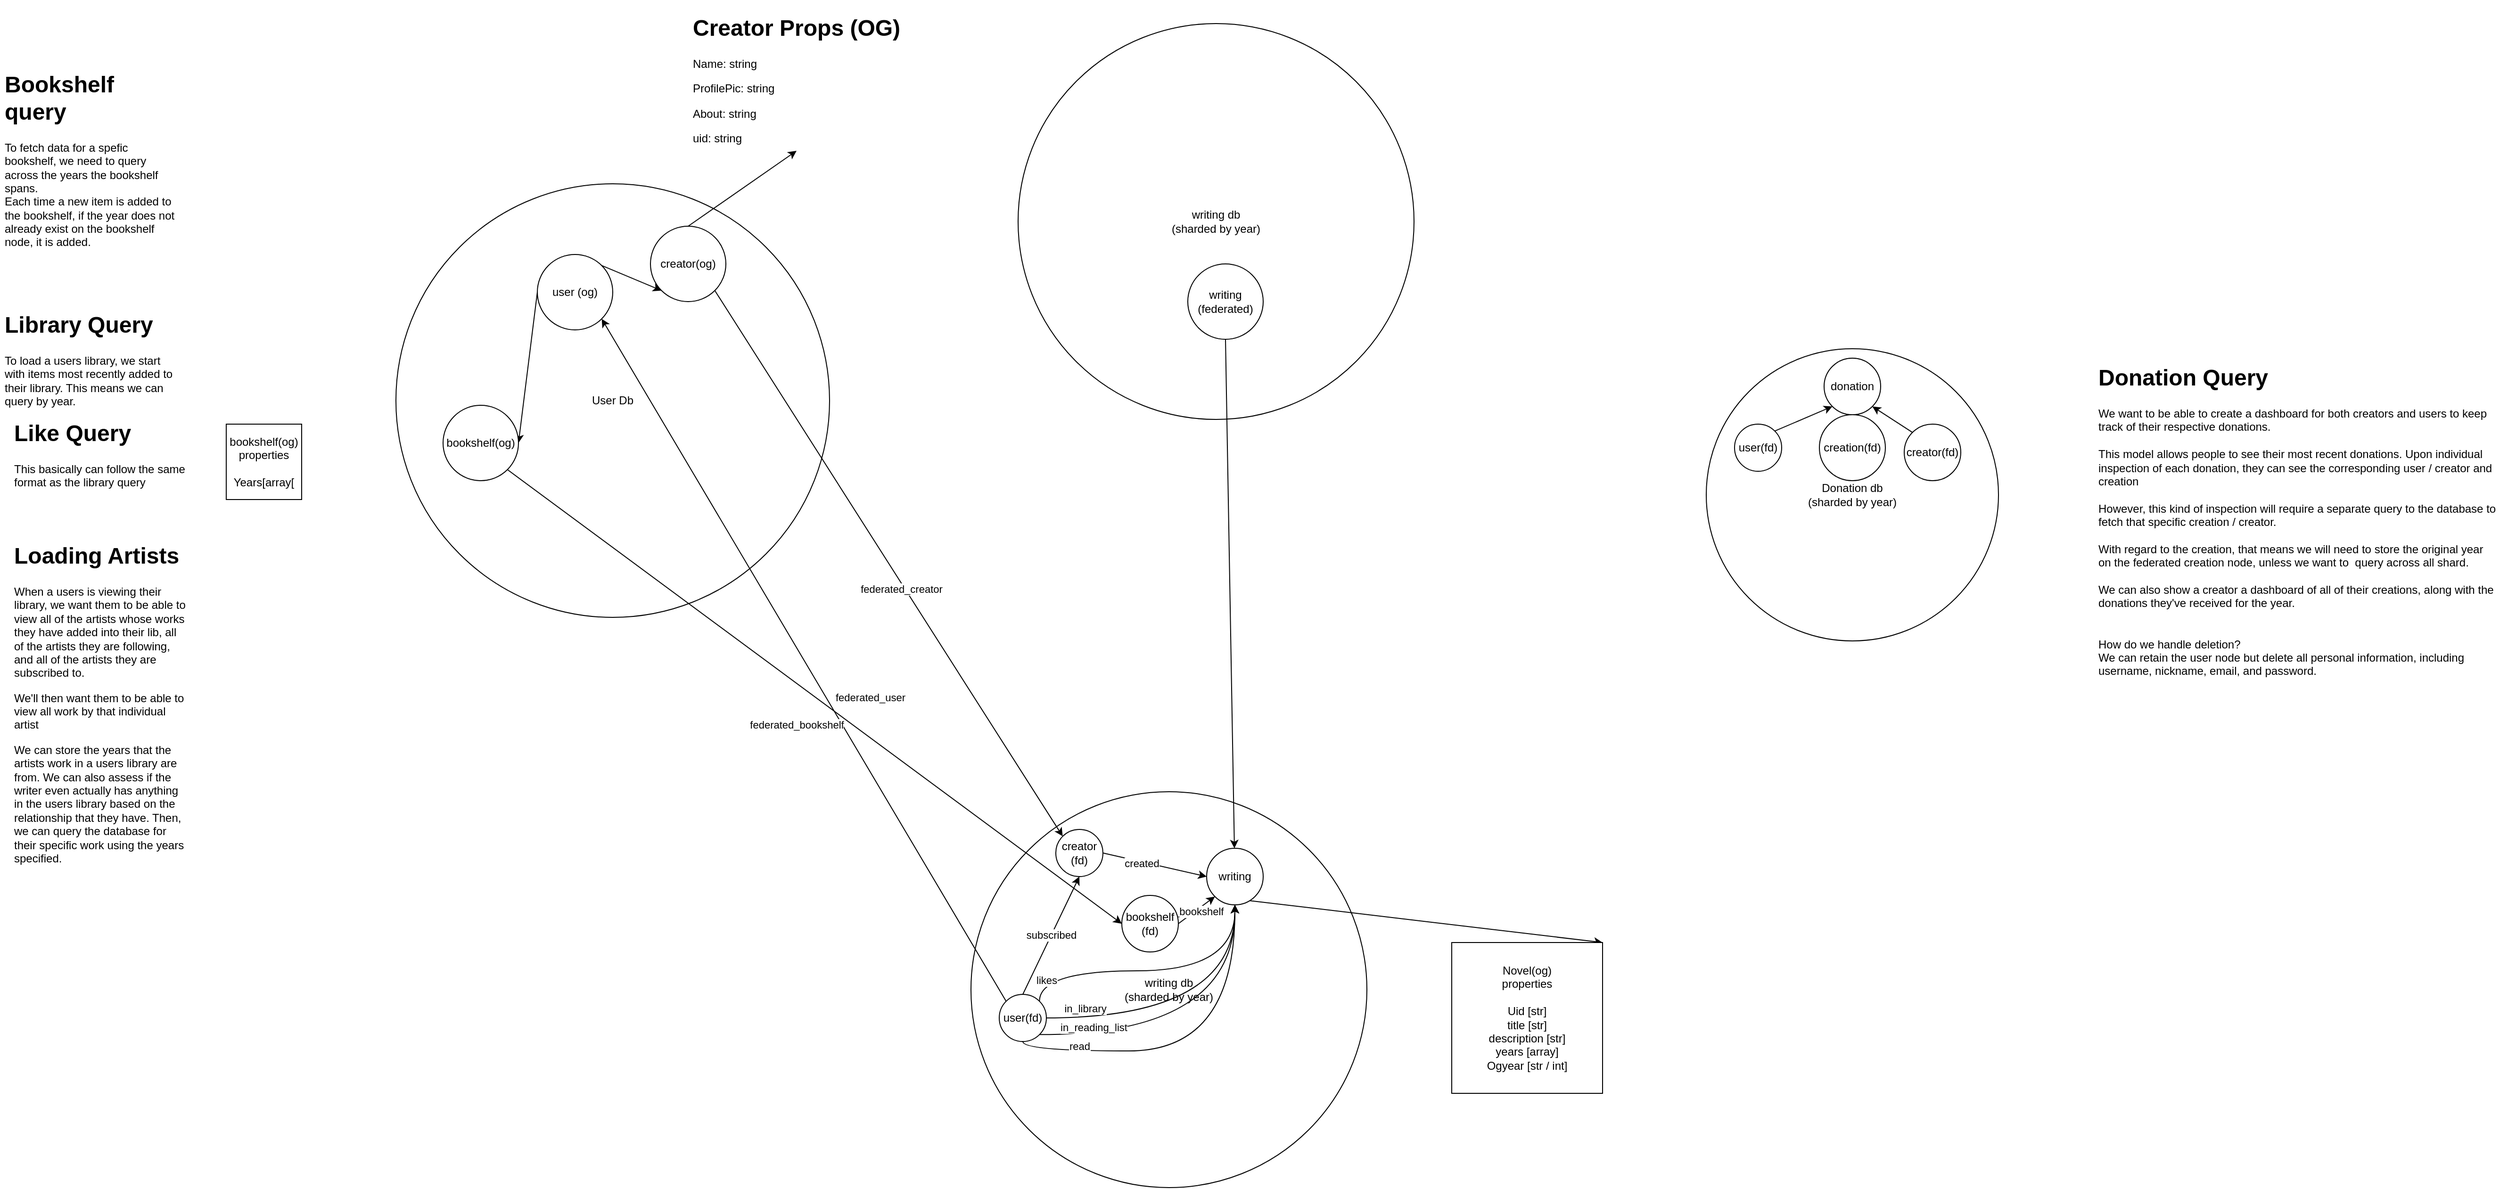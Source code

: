 <mxfile>
    <diagram id="yYRY7kELEUlrGU2YPHD8" name="Page-1">
        <mxGraphModel dx="2411" dy="1674" grid="1" gridSize="10" guides="1" tooltips="1" connect="1" arrows="1" fold="1" page="1" pageScale="1" pageWidth="850" pageHeight="1100" math="0" shadow="0">
            <root>
                <mxCell id="0"/>
                <mxCell id="1" parent="0"/>
                <mxCell id="2" value="User Db" style="ellipse;whiteSpace=wrap;html=1;aspect=fixed;" parent="1" vertex="1">
                    <mxGeometry x="-360" y="-235" width="460" height="460" as="geometry"/>
                </mxCell>
                <mxCell id="3" value="writing db&lt;br&gt;(sharded by year)" style="ellipse;whiteSpace=wrap;html=1;aspect=fixed;" parent="1" vertex="1">
                    <mxGeometry x="250" y="410" width="420" height="420" as="geometry"/>
                </mxCell>
                <mxCell id="10" style="html=1;exitX=0;exitY=1;exitDx=0;exitDy=0;entryX=1;entryY=0;entryDx=0;entryDy=0;" parent="1" source="4" target="9" edge="1">
                    <mxGeometry relative="1" as="geometry"/>
                </mxCell>
                <mxCell id="4" value="writing" style="ellipse;whiteSpace=wrap;html=1;aspect=fixed;" parent="1" vertex="1">
                    <mxGeometry x="500" y="470" width="60" height="60" as="geometry"/>
                </mxCell>
                <mxCell id="5" value="writing db &lt;br&gt;(sharded by year)" style="ellipse;whiteSpace=wrap;html=1;aspect=fixed;" parent="1" vertex="1">
                    <mxGeometry x="300" y="-405" width="420" height="420" as="geometry"/>
                </mxCell>
                <mxCell id="13" style="edgeStyle=none;html=1;exitX=0.5;exitY=1;exitDx=0;exitDy=0;" parent="1" source="6" target="4" edge="1">
                    <mxGeometry relative="1" as="geometry"/>
                </mxCell>
                <mxCell id="6" value="writing&lt;br&gt;(federated)" style="ellipse;whiteSpace=wrap;html=1;aspect=fixed;" parent="1" vertex="1">
                    <mxGeometry x="480" y="-150" width="80" height="80" as="geometry"/>
                </mxCell>
                <mxCell id="7" value="Donation db&lt;br&gt;(sharded by year)" style="ellipse;whiteSpace=wrap;html=1;aspect=fixed;" parent="1" vertex="1">
                    <mxGeometry x="1030" y="-60" width="310" height="310" as="geometry"/>
                </mxCell>
                <mxCell id="14" value="likes" style="edgeStyle=orthogonalEdgeStyle;html=1;exitX=1;exitY=0;exitDx=0;exitDy=0;entryX=0.5;entryY=1;entryDx=0;entryDy=0;curved=1;" parent="1" source="8" target="4" edge="1">
                    <mxGeometry x="-0.856" y="-7" relative="1" as="geometry">
                        <Array as="points">
                            <mxPoint x="323" y="600"/>
                            <mxPoint x="530" y="600"/>
                        </Array>
                        <mxPoint as="offset"/>
                    </mxGeometry>
                </mxCell>
                <mxCell id="22" style="edgeStyle=none;html=1;exitX=0;exitY=0;exitDx=0;exitDy=0;entryX=1;entryY=1;entryDx=0;entryDy=0;" parent="1" source="8" target="21" edge="1">
                    <mxGeometry relative="1" as="geometry"/>
                </mxCell>
                <mxCell id="54" value="federated_user" style="edgeLabel;html=1;align=center;verticalAlign=middle;resizable=0;points=[];" vertex="1" connectable="0" parent="22">
                    <mxGeometry x="0.045" relative="1" as="geometry">
                        <mxPoint x="79" y="56" as="offset"/>
                    </mxGeometry>
                </mxCell>
                <mxCell id="60" style="edgeStyle=orthogonalEdgeStyle;html=1;exitX=1;exitY=0.5;exitDx=0;exitDy=0;entryX=0.5;entryY=1;entryDx=0;entryDy=0;curved=1;" edge="1" parent="1" source="8" target="4">
                    <mxGeometry relative="1" as="geometry"/>
                </mxCell>
                <mxCell id="61" value="in_library" style="edgeLabel;html=1;align=center;verticalAlign=middle;resizable=0;points=[];" vertex="1" connectable="0" parent="60">
                    <mxGeometry x="-0.223" y="1" relative="1" as="geometry">
                        <mxPoint x="-84" y="-9" as="offset"/>
                    </mxGeometry>
                </mxCell>
                <mxCell id="62" style="edgeStyle=orthogonalEdgeStyle;html=1;exitX=1;exitY=1;exitDx=0;exitDy=0;curved=1;" edge="1" parent="1" source="8">
                    <mxGeometry relative="1" as="geometry">
                        <mxPoint x="530" y="530" as="targetPoint"/>
                    </mxGeometry>
                </mxCell>
                <mxCell id="63" value="in_reading_list" style="edgeLabel;html=1;align=center;verticalAlign=middle;resizable=0;points=[];" vertex="1" connectable="0" parent="62">
                    <mxGeometry x="-0.414" y="-1" relative="1" as="geometry">
                        <mxPoint x="-44" y="-9" as="offset"/>
                    </mxGeometry>
                </mxCell>
                <mxCell id="64" style="edgeStyle=orthogonalEdgeStyle;html=1;exitX=0.5;exitY=1;exitDx=0;exitDy=0;curved=1;" edge="1" parent="1" source="8" target="4">
                    <mxGeometry relative="1" as="geometry"/>
                </mxCell>
                <mxCell id="65" value="read" style="edgeLabel;html=1;align=center;verticalAlign=middle;resizable=0;points=[];" vertex="1" connectable="0" parent="64">
                    <mxGeometry x="-0.189" y="2" relative="1" as="geometry">
                        <mxPoint x="-88" y="-3" as="offset"/>
                    </mxGeometry>
                </mxCell>
                <mxCell id="66" value="subscribed" style="html=1;exitX=0.5;exitY=0;exitDx=0;exitDy=0;entryX=0.5;entryY=1;entryDx=0;entryDy=0;" edge="1" parent="1" source="8" target="24">
                    <mxGeometry relative="1" as="geometry"/>
                </mxCell>
                <mxCell id="8" value="user(fd)" style="ellipse;whiteSpace=wrap;html=1;aspect=fixed;" parent="1" vertex="1">
                    <mxGeometry x="280" y="625" width="50" height="50" as="geometry"/>
                </mxCell>
                <mxCell id="9" value="Novel(og)&lt;br&gt;properties&lt;br&gt;&lt;br&gt;Uid [str]&lt;br&gt;title [str]&lt;br&gt;description [str]&lt;br&gt;years [array]&lt;br&gt;Ogyear [str / int]" style="whiteSpace=wrap;html=1;aspect=fixed;" parent="1" vertex="1">
                    <mxGeometry x="760" y="570" width="160" height="160" as="geometry"/>
                </mxCell>
                <mxCell id="12" value="donation" style="ellipse;whiteSpace=wrap;html=1;aspect=fixed;" parent="1" vertex="1">
                    <mxGeometry x="1155" y="-50" width="60" height="60" as="geometry"/>
                </mxCell>
                <mxCell id="17" style="edgeStyle=none;html=1;exitX=1;exitY=0;exitDx=0;exitDy=0;entryX=0;entryY=1;entryDx=0;entryDy=0;" parent="1" source="15" target="12" edge="1">
                    <mxGeometry relative="1" as="geometry"/>
                </mxCell>
                <mxCell id="15" value="user(fd)" style="ellipse;whiteSpace=wrap;html=1;aspect=fixed;" parent="1" vertex="1">
                    <mxGeometry x="1060" y="20" width="50" height="50" as="geometry"/>
                </mxCell>
                <mxCell id="18" style="edgeStyle=none;html=1;exitX=0;exitY=0;exitDx=0;exitDy=0;entryX=1;entryY=1;entryDx=0;entryDy=0;" parent="1" source="16" target="12" edge="1">
                    <mxGeometry relative="1" as="geometry"/>
                </mxCell>
                <mxCell id="16" value="creator(fd)" style="ellipse;whiteSpace=wrap;html=1;aspect=fixed;" parent="1" vertex="1">
                    <mxGeometry x="1240" y="20" width="60" height="60" as="geometry"/>
                </mxCell>
                <mxCell id="19" value="creation(fd)" style="ellipse;whiteSpace=wrap;html=1;aspect=fixed;" parent="1" vertex="1">
                    <mxGeometry x="1150" y="10" width="70" height="70" as="geometry"/>
                </mxCell>
                <mxCell id="27" style="edgeStyle=none;html=1;exitX=0;exitY=0.5;exitDx=0;exitDy=0;entryX=1;entryY=0.5;entryDx=0;entryDy=0;" parent="1" source="21" target="26" edge="1">
                    <mxGeometry relative="1" as="geometry"/>
                </mxCell>
                <mxCell id="45" style="edgeStyle=none;html=1;exitX=1;exitY=0;exitDx=0;exitDy=0;entryX=0;entryY=1;entryDx=0;entryDy=0;" parent="1" source="21" target="23" edge="1">
                    <mxGeometry relative="1" as="geometry"/>
                </mxCell>
                <mxCell id="21" value="user (og)" style="ellipse;whiteSpace=wrap;html=1;aspect=fixed;" parent="1" vertex="1">
                    <mxGeometry x="-210" y="-160" width="80" height="80" as="geometry"/>
                </mxCell>
                <mxCell id="48" style="edgeStyle=none;html=1;exitX=0.5;exitY=0;exitDx=0;exitDy=0;entryX=0.5;entryY=1;entryDx=0;entryDy=0;" parent="1" source="23" target="46" edge="1">
                    <mxGeometry relative="1" as="geometry"/>
                </mxCell>
                <mxCell id="50" style="edgeStyle=none;html=1;exitX=1;exitY=1;exitDx=0;exitDy=0;entryX=0;entryY=0;entryDx=0;entryDy=0;" parent="1" source="23" target="24" edge="1">
                    <mxGeometry relative="1" as="geometry"/>
                </mxCell>
                <mxCell id="55" value="federated_creator" style="edgeLabel;html=1;align=center;verticalAlign=middle;resizable=0;points=[];" vertex="1" connectable="0" parent="50">
                    <mxGeometry x="0.086" y="-3" relative="1" as="geometry">
                        <mxPoint as="offset"/>
                    </mxGeometry>
                </mxCell>
                <mxCell id="23" value="creator(og)" style="ellipse;whiteSpace=wrap;html=1;aspect=fixed;" parent="1" vertex="1">
                    <mxGeometry x="-90" y="-190" width="80" height="80" as="geometry"/>
                </mxCell>
                <mxCell id="49" style="edgeStyle=none;html=1;exitX=1;exitY=0.5;exitDx=0;exitDy=0;entryX=0;entryY=0.5;entryDx=0;entryDy=0;" parent="1" source="24" target="4" edge="1">
                    <mxGeometry relative="1" as="geometry"/>
                </mxCell>
                <mxCell id="56" value="created" style="edgeLabel;html=1;align=center;verticalAlign=middle;resizable=0;points=[];" vertex="1" connectable="0" parent="49">
                    <mxGeometry x="-0.247" y="-1" relative="1" as="geometry">
                        <mxPoint as="offset"/>
                    </mxGeometry>
                </mxCell>
                <mxCell id="24" value="creator&lt;br&gt;(fd)" style="ellipse;whiteSpace=wrap;html=1;aspect=fixed;" parent="1" vertex="1">
                    <mxGeometry x="340" y="450" width="50" height="50" as="geometry"/>
                </mxCell>
                <object label="" federated_bookshelf="federated_bookshelf" id="51">
                    <mxCell style="edgeStyle=none;html=1;exitX=1;exitY=1;exitDx=0;exitDy=0;entryX=0;entryY=0.5;entryDx=0;entryDy=0;" parent="1" source="26" target="30" edge="1">
                        <mxGeometry relative="1" as="geometry"/>
                    </mxCell>
                </object>
                <mxCell id="53" value="federated_bookshelf" style="edgeLabel;html=1;align=center;verticalAlign=middle;resizable=0;points=[];" vertex="1" connectable="0" parent="51">
                    <mxGeometry x="0.121" y="-1" relative="1" as="geometry">
                        <mxPoint x="-58" as="offset"/>
                    </mxGeometry>
                </mxCell>
                <mxCell id="26" value="bookshelf(og)" style="ellipse;whiteSpace=wrap;html=1;aspect=fixed;" parent="1" vertex="1">
                    <mxGeometry x="-310" width="80" height="80" as="geometry"/>
                </mxCell>
                <mxCell id="29" value="bookshelf(og)&lt;br&gt;properties&lt;br&gt;&lt;br&gt;Years[array[" style="whiteSpace=wrap;html=1;aspect=fixed;" parent="1" vertex="1">
                    <mxGeometry x="-540" y="20" width="80" height="80" as="geometry"/>
                </mxCell>
                <mxCell id="58" style="edgeStyle=none;html=1;exitX=1;exitY=0.5;exitDx=0;exitDy=0;entryX=0;entryY=1;entryDx=0;entryDy=0;" edge="1" parent="1" source="30" target="4">
                    <mxGeometry relative="1" as="geometry"/>
                </mxCell>
                <mxCell id="59" value="on_bookshelf" style="edgeLabel;html=1;align=center;verticalAlign=middle;resizable=0;points=[];" vertex="1" connectable="0" parent="58">
                    <mxGeometry x="-0.182" y="2" relative="1" as="geometry">
                        <mxPoint as="offset"/>
                    </mxGeometry>
                </mxCell>
                <mxCell id="30" value="bookshelf&lt;br&gt;(fd)" style="ellipse;whiteSpace=wrap;html=1;aspect=fixed;" parent="1" vertex="1">
                    <mxGeometry x="410" y="520" width="60" height="60" as="geometry"/>
                </mxCell>
                <mxCell id="40" value="&lt;h1&gt;Bookshelf query&lt;/h1&gt;&lt;div&gt;To fetch data for a spefic bookshelf, we need to query across the years the bookshelf spans.&lt;/div&gt;&lt;div&gt;Each time a new item is added to the bookshelf, if the year does not already exist on the bookshelf node, it is added.&lt;/div&gt;" style="text;html=1;strokeColor=none;fillColor=none;spacing=5;spacingTop=-20;whiteSpace=wrap;overflow=hidden;rounded=0;" parent="1" vertex="1">
                    <mxGeometry x="-780" y="-360" width="190" height="270" as="geometry"/>
                </mxCell>
                <mxCell id="41" value="&lt;h1&gt;Donation Query&lt;/h1&gt;&lt;div&gt;We want to be able to create a dashboard for both creators and users to keep track of their respective donations.&amp;nbsp;&lt;/div&gt;&lt;div&gt;&lt;br&gt;&lt;/div&gt;&lt;div&gt;This model allows people to see their most recent donations. Upon individual inspection of each donation, they can see the corresponding user / creator and creation&lt;/div&gt;&lt;div&gt;&lt;br&gt;&lt;/div&gt;&lt;div&gt;However, this kind of inspection will require a separate query to the database to fetch that specific creation / creator.&lt;/div&gt;&lt;div&gt;&lt;br&gt;&lt;/div&gt;&lt;div&gt;With regard to the creation, that means we will need to store the original year&lt;/div&gt;&lt;div&gt;on the federated creation node, unless we want to&amp;nbsp; query across all shard.&lt;/div&gt;&lt;div&gt;&lt;br&gt;&lt;/div&gt;&lt;div&gt;We can also show a creator a dashboard of all of their creations, along with the donations they've received for the year.&lt;/div&gt;&lt;div&gt;&lt;br&gt;&lt;/div&gt;&lt;div&gt;&lt;br&gt;&lt;/div&gt;&lt;div&gt;How do we handle deletion?&lt;/div&gt;&lt;div&gt;We can retain the user node but delete all personal information, including username, nickname, email, and password.&lt;/div&gt;" style="text;html=1;strokeColor=none;fillColor=none;spacing=5;spacingTop=-20;whiteSpace=wrap;overflow=hidden;rounded=0;" parent="1" vertex="1">
                    <mxGeometry x="1441" y="-49" width="430" height="400" as="geometry"/>
                </mxCell>
                <mxCell id="42" value="&lt;h1&gt;Library Query&lt;/h1&gt;&lt;p&gt;To load a users library, we start with items most recently added to their library. This means we can query by year.&lt;/p&gt;" style="text;html=1;strokeColor=none;fillColor=none;spacing=5;spacingTop=-20;whiteSpace=wrap;overflow=hidden;rounded=0;" parent="1" vertex="1">
                    <mxGeometry x="-780" y="-105" width="190" height="120" as="geometry"/>
                </mxCell>
                <mxCell id="43" value="&lt;h1&gt;Like Query&lt;/h1&gt;&lt;p&gt;This basically can follow the same format as the library query&lt;/p&gt;" style="text;html=1;strokeColor=none;fillColor=none;spacing=5;spacingTop=-20;whiteSpace=wrap;overflow=hidden;rounded=0;" parent="1" vertex="1">
                    <mxGeometry x="-770" y="10" width="190" height="120" as="geometry"/>
                </mxCell>
                <mxCell id="44" value="&lt;h1&gt;Loading Artists&lt;/h1&gt;&lt;p&gt;When a users is viewing their library, we want them to be able to view all of the artists whose works they have added into their lib, all of the artists they are following, and all of the artists they are subscribed to.&lt;/p&gt;&lt;p&gt;We'll then want them to be able to view all work by that individual artist&lt;/p&gt;&lt;p&gt;We can store the years that the artists work in a users library are from. We can also assess if the writer even actually has anything in the users library based on the relationship that they have. Then, we can query the database for their specific work using the years specified.&lt;/p&gt;" style="text;html=1;strokeColor=none;fillColor=none;spacing=5;spacingTop=-20;whiteSpace=wrap;overflow=hidden;rounded=0;" parent="1" vertex="1">
                    <mxGeometry x="-770" y="140" width="190" height="390" as="geometry"/>
                </mxCell>
                <mxCell id="46" value="&lt;h1&gt;Creator Props (OG)&lt;/h1&gt;&lt;p&gt;Name: string&lt;/p&gt;&lt;p&gt;ProfilePic: string&lt;/p&gt;&lt;p&gt;About: string&lt;/p&gt;&lt;p&gt;uid: string&lt;/p&gt;" style="text;html=1;strokeColor=none;fillColor=none;spacing=5;spacingTop=-20;whiteSpace=wrap;overflow=hidden;rounded=0;" parent="1" vertex="1">
                    <mxGeometry x="-50" y="-420" width="230" height="150" as="geometry"/>
                </mxCell>
            </root>
        </mxGraphModel>
    </diagram>
</mxfile>